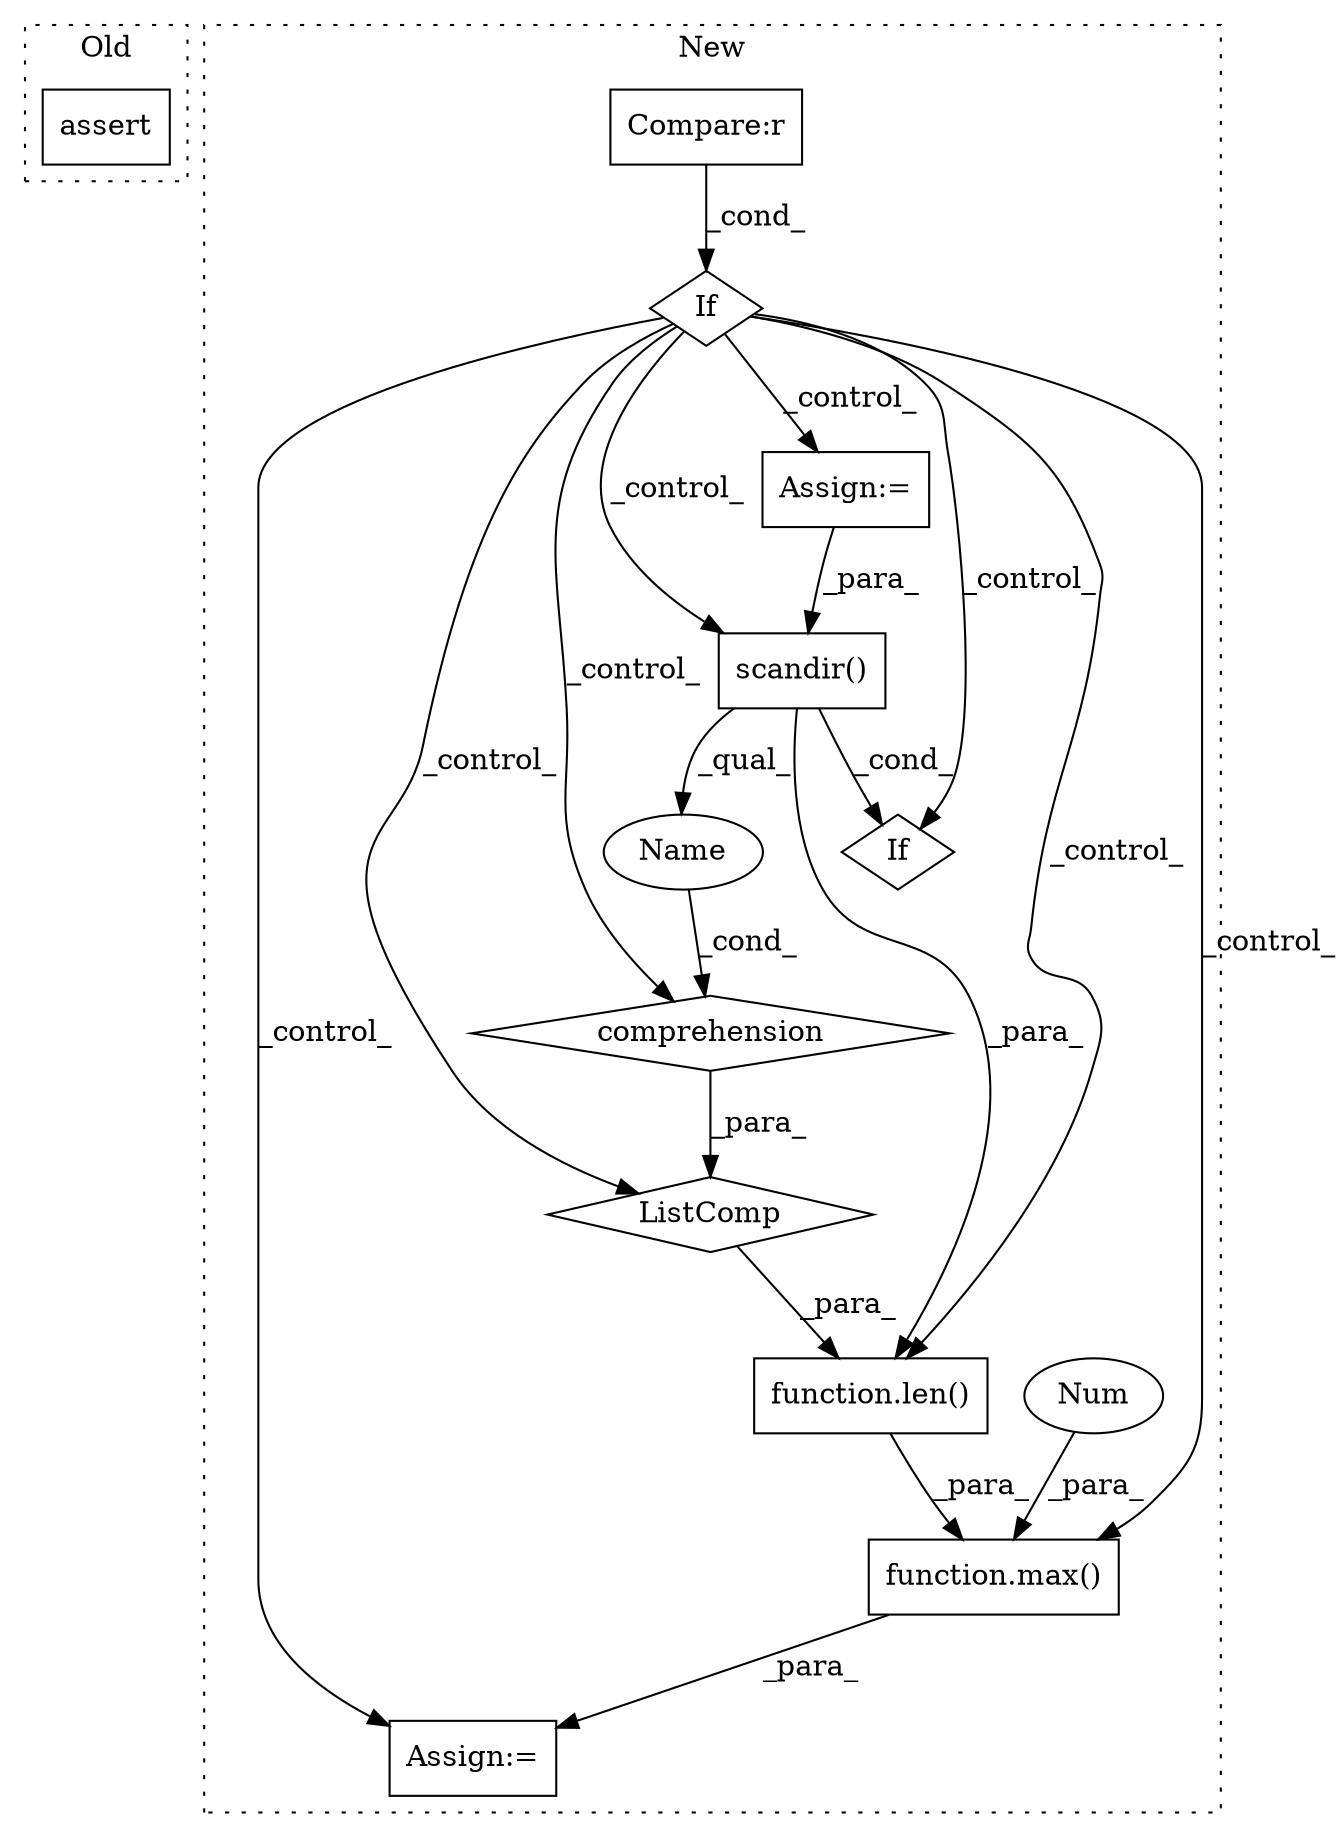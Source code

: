 digraph G {
subgraph cluster0 {
1 [label="assert" a="65" s="1045" l="7" shape="box"];
label = "Old";
style="dotted";
}
subgraph cluster1 {
2 [label="ListComp" a="106" s="1401" l="62" shape="diamond"];
3 [label="comprehension" a="45" s="1413" l="3" shape="diamond"];
4 [label="Assign:=" a="68" s="1362" l="3" shape="box"];
5 [label="If" a="96" s="1055" l="3" shape="diamond"];
6 [label="Compare:r" a="40" s="1058" l="37" shape="box"];
7 [label="Name" a="87" s="1402" l="10" shape="ellipse"];
8 [label="If" a="96" s="1450" l="12" shape="diamond"];
9 [label="scandir()" a="75" s="1426,1445" l="11,1" shape="box"];
10 [label="function.max()" a="75" s="1365,1464" l="17,11" shape="box"];
11 [label="Num" a="76" s="1382" l="1" shape="ellipse"];
12 [label="Assign:=" a="68" s="1293" l="3" shape="box"];
13 [label="function.len()" a="75" s="1397,1463" l="4,1" shape="box"];
label = "New";
style="dotted";
}
2 -> 13 [label="_para_"];
3 -> 2 [label="_para_"];
5 -> 8 [label="_control_"];
5 -> 2 [label="_control_"];
5 -> 3 [label="_control_"];
5 -> 10 [label="_control_"];
5 -> 12 [label="_control_"];
5 -> 4 [label="_control_"];
5 -> 9 [label="_control_"];
5 -> 13 [label="_control_"];
6 -> 5 [label="_cond_"];
7 -> 3 [label="_cond_"];
9 -> 13 [label="_para_"];
9 -> 8 [label="_cond_"];
9 -> 7 [label="_qual_"];
10 -> 4 [label="_para_"];
11 -> 10 [label="_para_"];
12 -> 9 [label="_para_"];
13 -> 10 [label="_para_"];
}